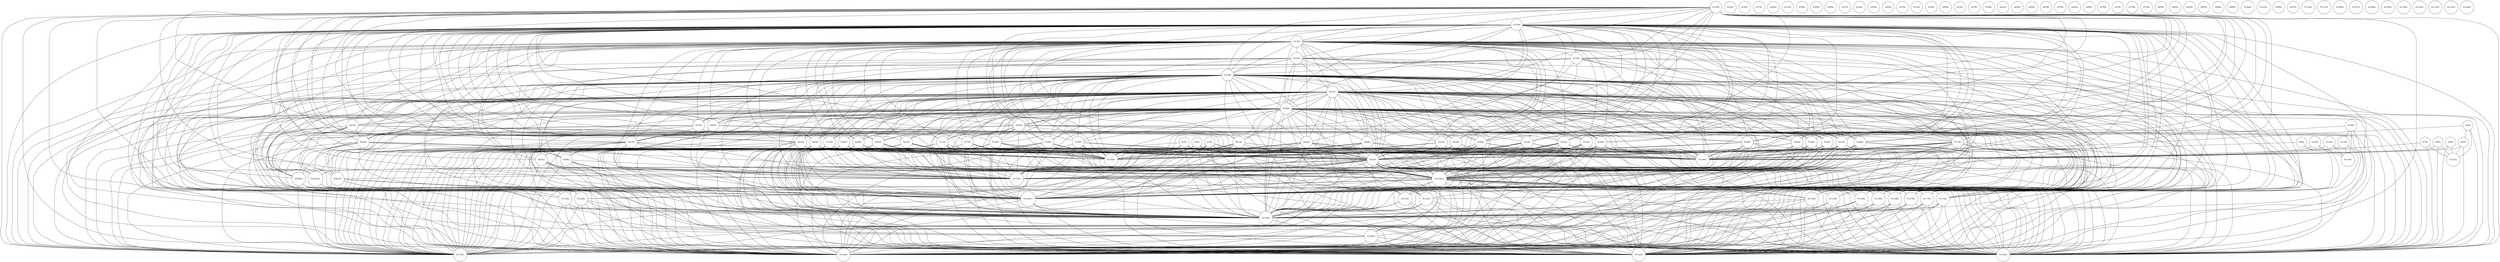 graph ig {
    node [shape = circle];
    N1R2;
    N2R2;
    N3R2;
    N4R2;
    N5R3;
    N6R2;
    N7R2;
    N8R2;
    N9R2;
    N10R3;
    N11R2;
    N12R2;
    N13R2;
    N14R5;
    N15R4;
    N17R3;
    N16R2;
    N19R2;
    N18R6;
    N21R7;
    N20R8;
    N23R2;
    N22R2;
    N25R1;
    N24R1;
    N27R1;
    N26R2;
    N29R2;
    N28R1;
    N31R1;
    N30R1;
    N34R2;
    N35R2;
    N32R2;
    N33R2;
    N38R2;
    N39R1;
    N36R1;
    N37R1;
    N42R1;
    N43R1;
    N40R1;
    N41R2;
    N46R2;
    N47R1;
    N44R2;
    N45R2;
    N51R1;
    N50R1;
    N49R2;
    N48R1;
    N55R2;
    N54R1;
    N53R1;
    N52R2;
    N59R1;
    N58R2;
    N57R2;
    N56R2;
    N63R1;
    N62R1;
    N61R2;
    N60R1;
    N68R2;
    N69R1;
    N70R1;
    N71R5;
    N64R2;
    N65R1;
    N66R1;
    N67R2;
    N76R1;
    N77R5;
    N78R5;
    N79R2;
    N72R1;
    N73R1;
    N74R5;
    N75R1;
    N85R1;
    N84R2;
    N87R2;
    N86R1;
    N81R5;
    N80R2;
    N83R1;
    N82R2;
    N93R2;
    N92R2;
    N95R1;
    N94R5;
    N89R1;
    N88R1;
    N91R9;
    N90R2;
    N102R10;
    N103R10;
    N100R1;
    N101R1;
    N98R1;
    N99R10;
    N96R10;
    N97R1;
    N110R1;
    N111R1;
    N108R1;
    N109R2;
    N106R2;
    N107R1;
    N104R1;
    N105R1;
    N119R2;
    N118R1;
    N117R2;
    N116R11;
    N115R2;
    N114R2;
    N113R2;
    N112R2;
    N127R2;
    N126R2;
    N125R2;
    N124R1;
    N123R1;
    N122R2;
    N121R1;
    N120R1;
    N137R1;
    N136R1;
    N138R1;
    N129R1;
    N128R2;
    N131R1;
    N130R1;
    N133R1;
    N132R1;
    N135R1;
    N134R1;
    N1R2 -- N130R1;
    N1R2 -- N132R1;
    N1R2 -- N134R1;
    N1R2 -- N129R1;
    N1R2 -- N135R1;
    N1R2 -- N138R1;
    N1R2 -- N136R1;
    N1R2 -- N137R1;
    N1R2 -- N91R9;
    N1R2 -- N103R10;
    N1R2 -- N116R11;
    N2R2 -- N130R1;
    N2R2 -- N132R1;
    N2R2 -- N134R1;
    N2R2 -- N129R1;
    N2R2 -- N135R1;
    N2R2 -- N138R1;
    N2R2 -- N136R1;
    N2R2 -- N137R1;
    N2R2 -- N91R9;
    N2R2 -- N103R10;
    N2R2 -- N116R11;
    N3R2 -- N130R1;
    N3R2 -- N132R1;
    N3R2 -- N134R1;
    N3R2 -- N129R1;
    N3R2 -- N135R1;
    N3R2 -- N138R1;
    N3R2 -- N136R1;
    N3R2 -- N137R1;
    N3R2 -- N91R9;
    N3R2 -- N103R10;
    N3R2 -- N116R11;
    N4R2 -- N130R1;
    N4R2 -- N129R1;
    N4R2 -- N131R1;
    N5R3 -- N6R2;
    N5R3 -- N129R1;
    N5R3 -- N131R1;
    N5R3 -- N130R1;
    N6R2 -- N131R1;
    N6R2 -- N130R1;
    N6R2 -- N129R1;
    N7R2 -- N131R1;
    N7R2 -- N130R1;
    N7R2 -- N129R1;
    N8R2 -- N131R1;
    N8R2 -- N130R1;
    N8R2 -- N129R1;
    N9R2 -- N132R1;
    N9R2 -- N129R1;
    N9R2 -- N133R1;
    N10R3 -- N11R2;
    N10R3 -- N132R1;
    N10R3 -- N133R1;
    N10R3 -- N129R1;
    N11R2 -- N132R1;
    N11R2 -- N133R1;
    N11R2 -- N129R1;
    N12R2 -- N132R1;
    N12R2 -- N133R1;
    N12R2 -- N129R1;
    N13R2 -- N132R1;
    N13R2 -- N133R1;
    N13R2 -- N129R1;
    N14R5 -- N15R4;
    N14R5 -- N17R3;
    N14R5 -- N130R1;
    N14R5 -- N132R1;
    N14R5 -- N134R1;
    N14R5 -- N135R1;
    N14R5 -- N16R2;
    N14R5 -- N129R1;
    N14R5 -- N138R1;
    N14R5 -- N136R1;
    N14R5 -- N137R1;
    N14R5 -- N19R2;
    N14R5 -- N18R6;
    N14R5 -- N21R7;
    N14R5 -- N20R8;
    N14R5 -- N23R2;
    N14R5 -- N22R2;
    N14R5 -- N26R2;
    N14R5 -- N29R2;
    N14R5 -- N34R2;
    N14R5 -- N35R2;
    N14R5 -- N32R2;
    N14R5 -- N33R2;
    N14R5 -- N38R2;
    N14R5 -- N41R2;
    N14R5 -- N46R2;
    N14R5 -- N44R2;
    N14R5 -- N45R2;
    N14R5 -- N49R2;
    N14R5 -- N55R2;
    N14R5 -- N52R2;
    N14R5 -- N58R2;
    N14R5 -- N57R2;
    N14R5 -- N56R2;
    N14R5 -- N91R9;
    N14R5 -- N103R10;
    N14R5 -- N116R11;
    N15R4 -- N17R3;
    N15R4 -- N130R1;
    N15R4 -- N132R1;
    N15R4 -- N134R1;
    N15R4 -- N135R1;
    N15R4 -- N16R2;
    N15R4 -- N129R1;
    N15R4 -- N138R1;
    N15R4 -- N136R1;
    N15R4 -- N137R1;
    N15R4 -- N19R2;
    N15R4 -- N18R6;
    N15R4 -- N21R7;
    N15R4 -- N20R8;
    N15R4 -- N23R2;
    N15R4 -- N22R2;
    N15R4 -- N26R2;
    N15R4 -- N29R2;
    N15R4 -- N34R2;
    N15R4 -- N35R2;
    N15R4 -- N32R2;
    N15R4 -- N33R2;
    N15R4 -- N38R2;
    N15R4 -- N41R2;
    N15R4 -- N46R2;
    N15R4 -- N44R2;
    N15R4 -- N45R2;
    N15R4 -- N49R2;
    N15R4 -- N55R2;
    N15R4 -- N52R2;
    N15R4 -- N58R2;
    N15R4 -- N57R2;
    N15R4 -- N56R2;
    N15R4 -- N61R2;
    N15R4 -- N68R2;
    N15R4 -- N71R5;
    N15R4 -- N64R2;
    N15R4 -- N67R2;
    N15R4 -- N77R5;
    N15R4 -- N78R5;
    N15R4 -- N79R2;
    N15R4 -- N74R5;
    N15R4 -- N84R2;
    N15R4 -- N87R2;
    N15R4 -- N81R5;
    N15R4 -- N80R2;
    N15R4 -- N82R2;
    N15R4 -- N93R2;
    N15R4 -- N92R2;
    N15R4 -- N94R5;
    N15R4 -- N91R9;
    N15R4 -- N90R2;
    N15R4 -- N102R10;
    N15R4 -- N103R10;
    N15R4 -- N99R10;
    N15R4 -- N96R10;
    N15R4 -- N109R2;
    N15R4 -- N106R2;
    N15R4 -- N119R2;
    N15R4 -- N117R2;
    N15R4 -- N116R11;
    N15R4 -- N115R2;
    N15R4 -- N114R2;
    N15R4 -- N113R2;
    N15R4 -- N112R2;
    N15R4 -- N127R2;
    N15R4 -- N126R2;
    N15R4 -- N125R2;
    N15R4 -- N122R2;
    N15R4 -- N128R2;
    N17R3 -- N132R1;
    N17R3 -- N134R1;
    N17R3 -- N130R1;
    N17R3 -- N135R1;
    N17R3 -- N16R2;
    N17R3 -- N129R1;
    N17R3 -- N138R1;
    N17R3 -- N136R1;
    N17R3 -- N137R1;
    N17R3 -- N19R2;
    N17R3 -- N18R6;
    N17R3 -- N21R7;
    N17R3 -- N20R8;
    N17R3 -- N23R2;
    N17R3 -- N22R2;
    N17R3 -- N26R2;
    N17R3 -- N29R2;
    N17R3 -- N34R2;
    N17R3 -- N35R2;
    N17R3 -- N32R2;
    N17R3 -- N33R2;
    N17R3 -- N38R2;
    N17R3 -- N41R2;
    N17R3 -- N46R2;
    N17R3 -- N44R2;
    N17R3 -- N45R2;
    N17R3 -- N49R2;
    N17R3 -- N55R2;
    N17R3 -- N52R2;
    N17R3 -- N58R2;
    N17R3 -- N57R2;
    N17R3 -- N56R2;
    N17R3 -- N61R2;
    N17R3 -- N68R2;
    N17R3 -- N71R5;
    N17R3 -- N64R2;
    N17R3 -- N67R2;
    N17R3 -- N77R5;
    N17R3 -- N78R5;
    N17R3 -- N79R2;
    N17R3 -- N74R5;
    N17R3 -- N84R2;
    N17R3 -- N87R2;
    N17R3 -- N81R5;
    N17R3 -- N80R2;
    N17R3 -- N82R2;
    N17R3 -- N93R2;
    N17R3 -- N92R2;
    N17R3 -- N94R5;
    N17R3 -- N91R9;
    N17R3 -- N90R2;
    N17R3 -- N102R10;
    N17R3 -- N103R10;
    N17R3 -- N99R10;
    N17R3 -- N96R10;
    N17R3 -- N109R2;
    N17R3 -- N106R2;
    N17R3 -- N119R2;
    N17R3 -- N117R2;
    N17R3 -- N116R11;
    N17R3 -- N115R2;
    N17R3 -- N114R2;
    N17R3 -- N113R2;
    N17R3 -- N112R2;
    N17R3 -- N127R2;
    N17R3 -- N126R2;
    N17R3 -- N125R2;
    N17R3 -- N122R2;
    N17R3 -- N128R2;
    N16R2 -- N130R1;
    N16R2 -- N132R1;
    N16R2 -- N134R1;
    N16R2 -- N135R1;
    N16R2 -- N129R1;
    N16R2 -- N138R1;
    N16R2 -- N136R1;
    N16R2 -- N137R1;
    N16R2 -- N18R6;
    N16R2 -- N91R9;
    N16R2 -- N103R10;
    N16R2 -- N116R11;
    N19R2 -- N130R1;
    N19R2 -- N132R1;
    N19R2 -- N134R1;
    N19R2 -- N129R1;
    N19R2 -- N135R1;
    N19R2 -- N137R1;
    N19R2 -- N138R1;
    N19R2 -- N136R1;
    N19R2 -- N18R6;
    N19R2 -- N21R7;
    N19R2 -- N20R8;
    N19R2 -- N91R9;
    N19R2 -- N103R10;
    N19R2 -- N116R11;
    N18R6 -- N132R1;
    N18R6 -- N134R1;
    N18R6 -- N130R1;
    N18R6 -- N135R1;
    N18R6 -- N137R1;
    N18R6 -- N136R1;
    N18R6 -- N138R1;
    N18R6 -- N129R1;
    N18R6 -- N21R7;
    N18R6 -- N20R8;
    N18R6 -- N23R2;
    N18R6 -- N22R2;
    N18R6 -- N26R2;
    N18R6 -- N29R2;
    N18R6 -- N34R2;
    N18R6 -- N35R2;
    N18R6 -- N32R2;
    N18R6 -- N33R2;
    N18R6 -- N38R2;
    N18R6 -- N41R2;
    N18R6 -- N46R2;
    N18R6 -- N44R2;
    N18R6 -- N45R2;
    N18R6 -- N49R2;
    N18R6 -- N55R2;
    N18R6 -- N52R2;
    N18R6 -- N58R2;
    N18R6 -- N57R2;
    N18R6 -- N56R2;
    N18R6 -- N61R2;
    N18R6 -- N68R2;
    N18R6 -- N71R5;
    N18R6 -- N64R2;
    N18R6 -- N67R2;
    N18R6 -- N77R5;
    N18R6 -- N78R5;
    N18R6 -- N79R2;
    N18R6 -- N74R5;
    N18R6 -- N84R2;
    N18R6 -- N87R2;
    N18R6 -- N81R5;
    N18R6 -- N80R2;
    N18R6 -- N82R2;
    N18R6 -- N93R2;
    N18R6 -- N92R2;
    N18R6 -- N94R5;
    N18R6 -- N91R9;
    N18R6 -- N90R2;
    N18R6 -- N102R10;
    N18R6 -- N103R10;
    N18R6 -- N99R10;
    N18R6 -- N96R10;
    N18R6 -- N109R2;
    N18R6 -- N106R2;
    N18R6 -- N119R2;
    N18R6 -- N117R2;
    N18R6 -- N116R11;
    N18R6 -- N115R2;
    N18R6 -- N114R2;
    N18R6 -- N113R2;
    N18R6 -- N112R2;
    N18R6 -- N127R2;
    N18R6 -- N126R2;
    N18R6 -- N125R2;
    N18R6 -- N122R2;
    N18R6 -- N128R2;
    N21R7 -- N130R1;
    N21R7 -- N132R1;
    N21R7 -- N134R1;
    N21R7 -- N135R1;
    N21R7 -- N137R1;
    N21R7 -- N136R1;
    N21R7 -- N138R1;
    N21R7 -- N129R1;
    N21R7 -- N20R8;
    N21R7 -- N23R2;
    N21R7 -- N22R2;
    N21R7 -- N26R2;
    N21R7 -- N29R2;
    N21R7 -- N34R2;
    N21R7 -- N35R2;
    N21R7 -- N32R2;
    N21R7 -- N33R2;
    N21R7 -- N38R2;
    N21R7 -- N41R2;
    N21R7 -- N46R2;
    N21R7 -- N44R2;
    N21R7 -- N45R2;
    N21R7 -- N49R2;
    N21R7 -- N55R2;
    N21R7 -- N52R2;
    N21R7 -- N58R2;
    N21R7 -- N57R2;
    N21R7 -- N56R2;
    N21R7 -- N61R2;
    N21R7 -- N68R2;
    N21R7 -- N71R5;
    N21R7 -- N64R2;
    N21R7 -- N67R2;
    N21R7 -- N77R5;
    N21R7 -- N78R5;
    N21R7 -- N79R2;
    N21R7 -- N74R5;
    N21R7 -- N84R2;
    N21R7 -- N87R2;
    N21R7 -- N81R5;
    N21R7 -- N80R2;
    N21R7 -- N82R2;
    N21R7 -- N93R2;
    N21R7 -- N92R2;
    N21R7 -- N94R5;
    N21R7 -- N91R9;
    N21R7 -- N90R2;
    N21R7 -- N102R10;
    N21R7 -- N103R10;
    N21R7 -- N99R10;
    N21R7 -- N96R10;
    N21R7 -- N109R2;
    N21R7 -- N106R2;
    N21R7 -- N119R2;
    N21R7 -- N117R2;
    N21R7 -- N116R11;
    N21R7 -- N115R2;
    N21R7 -- N114R2;
    N21R7 -- N113R2;
    N21R7 -- N112R2;
    N21R7 -- N127R2;
    N21R7 -- N126R2;
    N21R7 -- N125R2;
    N21R7 -- N122R2;
    N21R7 -- N128R2;
    N20R8 -- N134R1;
    N20R8 -- N130R1;
    N20R8 -- N132R1;
    N20R8 -- N135R1;
    N20R8 -- N137R1;
    N20R8 -- N136R1;
    N20R8 -- N138R1;
    N20R8 -- N129R1;
    N20R8 -- N23R2;
    N20R8 -- N22R2;
    N20R8 -- N26R2;
    N20R8 -- N29R2;
    N20R8 -- N34R2;
    N20R8 -- N35R2;
    N20R8 -- N32R2;
    N20R8 -- N33R2;
    N20R8 -- N38R2;
    N20R8 -- N41R2;
    N20R8 -- N46R2;
    N20R8 -- N44R2;
    N20R8 -- N45R2;
    N20R8 -- N49R2;
    N20R8 -- N55R2;
    N20R8 -- N52R2;
    N20R8 -- N58R2;
    N20R8 -- N57R2;
    N20R8 -- N56R2;
    N20R8 -- N61R2;
    N20R8 -- N68R2;
    N20R8 -- N71R5;
    N20R8 -- N64R2;
    N20R8 -- N67R2;
    N20R8 -- N77R5;
    N20R8 -- N78R5;
    N20R8 -- N79R2;
    N20R8 -- N74R5;
    N20R8 -- N84R2;
    N20R8 -- N87R2;
    N20R8 -- N81R5;
    N20R8 -- N80R2;
    N20R8 -- N82R2;
    N20R8 -- N93R2;
    N20R8 -- N92R2;
    N20R8 -- N94R5;
    N20R8 -- N91R9;
    N20R8 -- N90R2;
    N20R8 -- N102R10;
    N20R8 -- N103R10;
    N20R8 -- N99R10;
    N20R8 -- N96R10;
    N20R8 -- N109R2;
    N20R8 -- N106R2;
    N20R8 -- N119R2;
    N20R8 -- N117R2;
    N20R8 -- N116R11;
    N20R8 -- N115R2;
    N20R8 -- N114R2;
    N20R8 -- N113R2;
    N20R8 -- N112R2;
    N20R8 -- N127R2;
    N20R8 -- N126R2;
    N20R8 -- N125R2;
    N20R8 -- N122R2;
    N20R8 -- N128R2;
    N23R2 -- N130R1;
    N23R2 -- N132R1;
    N23R2 -- N134R1;
    N23R2 -- N129R1;
    N23R2 -- N135R1;
    N23R2 -- N137R1;
    N23R2 -- N138R1;
    N23R2 -- N136R1;
    N23R2 -- N91R9;
    N23R2 -- N103R10;
    N23R2 -- N116R11;
    N22R2 -- N130R1;
    N22R2 -- N132R1;
    N22R2 -- N134R1;
    N22R2 -- N129R1;
    N22R2 -- N135R1;
    N22R2 -- N137R1;
    N22R2 -- N138R1;
    N22R2 -- N136R1;
    N22R2 -- N91R9;
    N22R2 -- N103R10;
    N22R2 -- N116R11;
    N26R2 -- N130R1;
    N26R2 -- N132R1;
    N26R2 -- N134R1;
    N26R2 -- N129R1;
    N26R2 -- N135R1;
    N26R2 -- N137R1;
    N26R2 -- N138R1;
    N26R2 -- N136R1;
    N26R2 -- N91R9;
    N26R2 -- N103R10;
    N26R2 -- N116R11;
    N29R2 -- N130R1;
    N29R2 -- N132R1;
    N29R2 -- N134R1;
    N29R2 -- N129R1;
    N29R2 -- N135R1;
    N29R2 -- N137R1;
    N29R2 -- N138R1;
    N29R2 -- N136R1;
    N29R2 -- N91R9;
    N29R2 -- N103R10;
    N29R2 -- N116R11;
    N34R2 -- N130R1;
    N34R2 -- N132R1;
    N34R2 -- N134R1;
    N34R2 -- N129R1;
    N34R2 -- N135R1;
    N34R2 -- N137R1;
    N34R2 -- N138R1;
    N34R2 -- N136R1;
    N34R2 -- N91R9;
    N34R2 -- N103R10;
    N34R2 -- N116R11;
    N35R2 -- N130R1;
    N35R2 -- N132R1;
    N35R2 -- N134R1;
    N35R2 -- N129R1;
    N35R2 -- N135R1;
    N35R2 -- N137R1;
    N35R2 -- N138R1;
    N35R2 -- N136R1;
    N35R2 -- N91R9;
    N35R2 -- N103R10;
    N35R2 -- N116R11;
    N32R2 -- N130R1;
    N32R2 -- N132R1;
    N32R2 -- N134R1;
    N32R2 -- N129R1;
    N32R2 -- N135R1;
    N32R2 -- N137R1;
    N32R2 -- N138R1;
    N32R2 -- N136R1;
    N32R2 -- N91R9;
    N32R2 -- N103R10;
    N32R2 -- N116R11;
    N33R2 -- N130R1;
    N33R2 -- N132R1;
    N33R2 -- N134R1;
    N33R2 -- N129R1;
    N33R2 -- N135R1;
    N33R2 -- N137R1;
    N33R2 -- N138R1;
    N33R2 -- N136R1;
    N33R2 -- N91R9;
    N33R2 -- N103R10;
    N33R2 -- N116R11;
    N38R2 -- N130R1;
    N38R2 -- N132R1;
    N38R2 -- N134R1;
    N38R2 -- N129R1;
    N38R2 -- N135R1;
    N38R2 -- N137R1;
    N38R2 -- N138R1;
    N38R2 -- N136R1;
    N38R2 -- N91R9;
    N38R2 -- N103R10;
    N38R2 -- N116R11;
    N41R2 -- N130R1;
    N41R2 -- N132R1;
    N41R2 -- N134R1;
    N41R2 -- N129R1;
    N41R2 -- N135R1;
    N41R2 -- N137R1;
    N41R2 -- N138R1;
    N41R2 -- N136R1;
    N41R2 -- N91R9;
    N41R2 -- N103R10;
    N41R2 -- N116R11;
    N46R2 -- N130R1;
    N46R2 -- N132R1;
    N46R2 -- N134R1;
    N46R2 -- N129R1;
    N46R2 -- N135R1;
    N46R2 -- N137R1;
    N46R2 -- N138R1;
    N46R2 -- N136R1;
    N46R2 -- N91R9;
    N46R2 -- N103R10;
    N46R2 -- N116R11;
    N44R2 -- N130R1;
    N44R2 -- N132R1;
    N44R2 -- N134R1;
    N44R2 -- N129R1;
    N44R2 -- N135R1;
    N44R2 -- N137R1;
    N44R2 -- N138R1;
    N44R2 -- N136R1;
    N44R2 -- N91R9;
    N44R2 -- N103R10;
    N44R2 -- N116R11;
    N45R2 -- N130R1;
    N45R2 -- N132R1;
    N45R2 -- N134R1;
    N45R2 -- N129R1;
    N45R2 -- N135R1;
    N45R2 -- N137R1;
    N45R2 -- N138R1;
    N45R2 -- N136R1;
    N45R2 -- N91R9;
    N45R2 -- N103R10;
    N45R2 -- N116R11;
    N49R2 -- N130R1;
    N49R2 -- N132R1;
    N49R2 -- N134R1;
    N49R2 -- N129R1;
    N49R2 -- N135R1;
    N49R2 -- N137R1;
    N49R2 -- N138R1;
    N49R2 -- N136R1;
    N49R2 -- N91R9;
    N49R2 -- N103R10;
    N49R2 -- N116R11;
    N55R2 -- N130R1;
    N55R2 -- N132R1;
    N55R2 -- N134R1;
    N55R2 -- N129R1;
    N55R2 -- N135R1;
    N55R2 -- N137R1;
    N55R2 -- N138R1;
    N55R2 -- N136R1;
    N55R2 -- N91R9;
    N55R2 -- N103R10;
    N55R2 -- N116R11;
    N52R2 -- N130R1;
    N52R2 -- N132R1;
    N52R2 -- N134R1;
    N52R2 -- N129R1;
    N52R2 -- N135R1;
    N52R2 -- N137R1;
    N52R2 -- N138R1;
    N52R2 -- N136R1;
    N52R2 -- N91R9;
    N52R2 -- N103R10;
    N52R2 -- N116R11;
    N58R2 -- N130R1;
    N58R2 -- N132R1;
    N58R2 -- N134R1;
    N58R2 -- N129R1;
    N58R2 -- N135R1;
    N58R2 -- N137R1;
    N58R2 -- N138R1;
    N58R2 -- N136R1;
    N58R2 -- N91R9;
    N58R2 -- N103R10;
    N58R2 -- N116R11;
    N57R2 -- N130R1;
    N57R2 -- N132R1;
    N57R2 -- N134R1;
    N57R2 -- N129R1;
    N57R2 -- N135R1;
    N57R2 -- N137R1;
    N57R2 -- N138R1;
    N57R2 -- N136R1;
    N57R2 -- N91R9;
    N57R2 -- N103R10;
    N57R2 -- N116R11;
    N56R2 -- N130R1;
    N56R2 -- N132R1;
    N56R2 -- N134R1;
    N56R2 -- N129R1;
    N56R2 -- N135R1;
    N56R2 -- N137R1;
    N56R2 -- N138R1;
    N56R2 -- N136R1;
    N56R2 -- N91R9;
    N56R2 -- N103R10;
    N56R2 -- N116R11;
    N61R2 -- N130R1;
    N61R2 -- N132R1;
    N61R2 -- N134R1;
    N61R2 -- N135R1;
    N61R2 -- N137R1;
    N61R2 -- N138R1;
    N61R2 -- N136R1;
    N61R2 -- N129R1;
    N61R2 -- N91R9;
    N61R2 -- N103R10;
    N61R2 -- N116R11;
    N68R2 -- N130R1;
    N68R2 -- N132R1;
    N68R2 -- N134R1;
    N68R2 -- N135R1;
    N68R2 -- N137R1;
    N68R2 -- N138R1;
    N68R2 -- N136R1;
    N68R2 -- N129R1;
    N68R2 -- N71R5;
    N68R2 -- N77R5;
    N68R2 -- N78R5;
    N68R2 -- N74R5;
    N68R2 -- N91R9;
    N68R2 -- N103R10;
    N68R2 -- N116R11;
    N71R5 -- N130R1;
    N71R5 -- N132R1;
    N71R5 -- N134R1;
    N71R5 -- N135R1;
    N71R5 -- N137R1;
    N71R5 -- N138R1;
    N71R5 -- N136R1;
    N71R5 -- N129R1;
    N71R5 -- N91R9;
    N71R5 -- N103R10;
    N71R5 -- N116R11;
    N64R2 -- N130R1;
    N64R2 -- N132R1;
    N64R2 -- N134R1;
    N64R2 -- N135R1;
    N64R2 -- N137R1;
    N64R2 -- N138R1;
    N64R2 -- N136R1;
    N64R2 -- N129R1;
    N64R2 -- N91R9;
    N64R2 -- N103R10;
    N64R2 -- N116R11;
    N67R2 -- N130R1;
    N67R2 -- N132R1;
    N67R2 -- N134R1;
    N67R2 -- N135R1;
    N67R2 -- N137R1;
    N67R2 -- N138R1;
    N67R2 -- N136R1;
    N67R2 -- N129R1;
    N67R2 -- N91R9;
    N67R2 -- N103R10;
    N67R2 -- N116R11;
    N77R5 -- N130R1;
    N77R5 -- N132R1;
    N77R5 -- N134R1;
    N77R5 -- N135R1;
    N77R5 -- N137R1;
    N77R5 -- N138R1;
    N77R5 -- N136R1;
    N77R5 -- N129R1;
    N77R5 -- N91R9;
    N77R5 -- N103R10;
    N77R5 -- N116R11;
    N78R5 -- N130R1;
    N78R5 -- N132R1;
    N78R5 -- N134R1;
    N78R5 -- N135R1;
    N78R5 -- N137R1;
    N78R5 -- N138R1;
    N78R5 -- N136R1;
    N78R5 -- N129R1;
    N78R5 -- N91R9;
    N78R5 -- N103R10;
    N78R5 -- N116R11;
    N79R2 -- N130R1;
    N79R2 -- N132R1;
    N79R2 -- N134R1;
    N79R2 -- N135R1;
    N79R2 -- N137R1;
    N79R2 -- N138R1;
    N79R2 -- N136R1;
    N79R2 -- N129R1;
    N79R2 -- N91R9;
    N79R2 -- N103R10;
    N79R2 -- N116R11;
    N74R5 -- N130R1;
    N74R5 -- N132R1;
    N74R5 -- N134R1;
    N74R5 -- N135R1;
    N74R5 -- N137R1;
    N74R5 -- N138R1;
    N74R5 -- N136R1;
    N74R5 -- N129R1;
    N74R5 -- N91R9;
    N74R5 -- N103R10;
    N74R5 -- N116R11;
    N84R2 -- N130R1;
    N84R2 -- N132R1;
    N84R2 -- N134R1;
    N84R2 -- N135R1;
    N84R2 -- N137R1;
    N84R2 -- N136R1;
    N84R2 -- N81R5;
    N84R2 -- N103R10;
    N87R2 -- N130R1;
    N87R2 -- N132R1;
    N87R2 -- N134R1;
    N87R2 -- N135R1;
    N87R2 -- N137R1;
    N87R2 -- N136R1;
    N87R2 -- N81R5;
    N87R2 -- N103R10;
    N81R5 -- N130R1;
    N81R5 -- N132R1;
    N81R5 -- N134R1;
    N81R5 -- N135R1;
    N81R5 -- N137R1;
    N81R5 -- N136R1;
    N81R5 -- N82R2;
    N81R5 -- N90R2;
    N81R5 -- N103R10;
    N80R2 -- N130R1;
    N80R2 -- N132R1;
    N80R2 -- N134R1;
    N80R2 -- N135R1;
    N80R2 -- N137R1;
    N80R2 -- N136R1;
    N80R2 -- N129R1;
    N80R2 -- N138R1;
    N80R2 -- N91R9;
    N80R2 -- N103R10;
    N80R2 -- N116R11;
    N82R2 -- N130R1;
    N82R2 -- N132R1;
    N82R2 -- N134R1;
    N82R2 -- N135R1;
    N82R2 -- N137R1;
    N82R2 -- N136R1;
    N82R2 -- N103R10;
    N93R2 -- N130R1;
    N93R2 -- N132R1;
    N93R2 -- N134R1;
    N93R2 -- N135R1;
    N93R2 -- N136R1;
    N93R2 -- N94R5;
    N93R2 -- N91R9;
    N93R2 -- N102R10;
    N93R2 -- N99R10;
    N93R2 -- N96R10;
    N92R2 -- N135R1;
    N92R2 -- N130R1;
    N92R2 -- N132R1;
    N92R2 -- N134R1;
    N92R2 -- N136R1;
    N92R2 -- N137R1;
    N92R2 -- N91R9;
    N92R2 -- N103R10;
    N94R5 -- N130R1;
    N94R5 -- N132R1;
    N94R5 -- N134R1;
    N94R5 -- N135R1;
    N94R5 -- N136R1;
    N94R5 -- N91R9;
    N94R5 -- N102R10;
    N94R5 -- N103R10;
    N94R5 -- N99R10;
    N94R5 -- N96R10;
    N91R9 -- N130R1;
    N91R9 -- N132R1;
    N91R9 -- N134R1;
    N91R9 -- N135R1;
    N91R9 -- N137R1;
    N91R9 -- N136R1;
    N91R9 -- N102R10;
    N91R9 -- N103R10;
    N91R9 -- N99R10;
    N91R9 -- N96R10;
    N91R9 -- N109R2;
    N91R9 -- N106R2;
    N91R9 -- N119R2;
    N91R9 -- N117R2;
    N91R9 -- N116R11;
    N91R9 -- N115R2;
    N91R9 -- N114R2;
    N91R9 -- N113R2;
    N91R9 -- N112R2;
    N91R9 -- N127R2;
    N91R9 -- N126R2;
    N91R9 -- N125R2;
    N91R9 -- N122R2;
    N91R9 -- N128R2;
    N90R2 -- N130R1;
    N90R2 -- N132R1;
    N90R2 -- N134R1;
    N90R2 -- N135R1;
    N90R2 -- N137R1;
    N90R2 -- N136R1;
    N90R2 -- N103R10;
    N102R10 -- N130R1;
    N102R10 -- N132R1;
    N102R10 -- N134R1;
    N102R10 -- N135R1;
    N102R10 -- N136R1;
    N103R10 -- N130R1;
    N103R10 -- N132R1;
    N103R10 -- N134R1;
    N103R10 -- N135R1;
    N103R10 -- N136R1;
    N103R10 -- N109R2;
    N103R10 -- N106R2;
    N103R10 -- N119R2;
    N103R10 -- N117R2;
    N103R10 -- N116R11;
    N103R10 -- N115R2;
    N103R10 -- N114R2;
    N103R10 -- N113R2;
    N103R10 -- N112R2;
    N103R10 -- N127R2;
    N103R10 -- N126R2;
    N103R10 -- N125R2;
    N103R10 -- N122R2;
    N103R10 -- N128R2;
    N99R10 -- N130R1;
    N99R10 -- N132R1;
    N99R10 -- N134R1;
    N99R10 -- N135R1;
    N99R10 -- N136R1;
    N96R10 -- N130R1;
    N96R10 -- N132R1;
    N96R10 -- N134R1;
    N96R10 -- N135R1;
    N96R10 -- N136R1;
    N109R2 -- N130R1;
    N109R2 -- N132R1;
    N109R2 -- N134R1;
    N109R2 -- N135R1;
    N109R2 -- N136R1;
    N106R2 -- N130R1;
    N106R2 -- N132R1;
    N106R2 -- N134R1;
    N106R2 -- N135R1;
    N106R2 -- N136R1;
    N119R2 -- N130R1;
    N119R2 -- N132R1;
    N119R2 -- N134R1;
    N119R2 -- N135R1;
    N119R2 -- N136R1;
    N117R2 -- N135R1;
    N117R2 -- N130R1;
    N117R2 -- N132R1;
    N117R2 -- N134R1;
    N117R2 -- N136R1;
    N116R11 -- N135R1;
    N116R11 -- N130R1;
    N116R11 -- N132R1;
    N116R11 -- N134R1;
    N116R11 -- N136R1;
    N115R2 -- N135R1;
    N115R2 -- N130R1;
    N115R2 -- N132R1;
    N115R2 -- N134R1;
    N115R2 -- N136R1;
    N114R2 -- N135R1;
    N114R2 -- N130R1;
    N114R2 -- N132R1;
    N114R2 -- N134R1;
    N114R2 -- N136R1;
    N113R2 -- N130R1;
    N113R2 -- N132R1;
    N113R2 -- N134R1;
    N113R2 -- N135R1;
    N113R2 -- N136R1;
    N112R2 -- N130R1;
    N112R2 -- N132R1;
    N112R2 -- N134R1;
    N112R2 -- N135R1;
    N112R2 -- N136R1;
    N127R2 -- N135R1;
    N127R2 -- N130R1;
    N127R2 -- N132R1;
    N127R2 -- N134R1;
    N127R2 -- N136R1;
    N126R2 -- N130R1;
    N126R2 -- N132R1;
    N126R2 -- N134R1;
    N126R2 -- N135R1;
    N126R2 -- N136R1;
    N125R2 -- N130R1;
    N125R2 -- N132R1;
    N125R2 -- N134R1;
    N125R2 -- N135R1;
    N125R2 -- N136R1;
    N122R2 -- N132R1;
    N122R2 -- N134R1;
    N122R2 -- N130R1;
    N122R2 -- N135R1;
    N122R2 -- N136R1;
    N136R1 -- N128R2;
    N128R2 -- N135R1;
    N128R2 -- N130R1;
    N128R2 -- N132R1;
    N128R2 -- N134R1;
}

